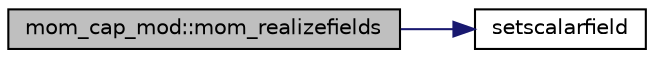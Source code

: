 digraph "mom_cap_mod::mom_realizefields"
{
 // INTERACTIVE_SVG=YES
 // LATEX_PDF_SIZE
  edge [fontname="Helvetica",fontsize="10",labelfontname="Helvetica",labelfontsize="10"];
  node [fontname="Helvetica",fontsize="10",shape=record];
  rankdir="LR";
  Node1 [label="mom_cap_mod::mom_realizefields",height=0.2,width=0.4,color="black", fillcolor="grey75", style="filled", fontcolor="black",tooltip="Realize the import and export fields using either a grid or a mesh."];
  Node1 -> Node2 [color="midnightblue",fontsize="10",style="solid",fontname="Helvetica"];
  Node2 [label="setscalarfield",height=0.2,width=0.4,color="black", fillcolor="white", style="filled",URL="$mom__cap_8F90.html#a5fb5cf93f9c582256b6835d768a42e60",tooltip=" "];
}
